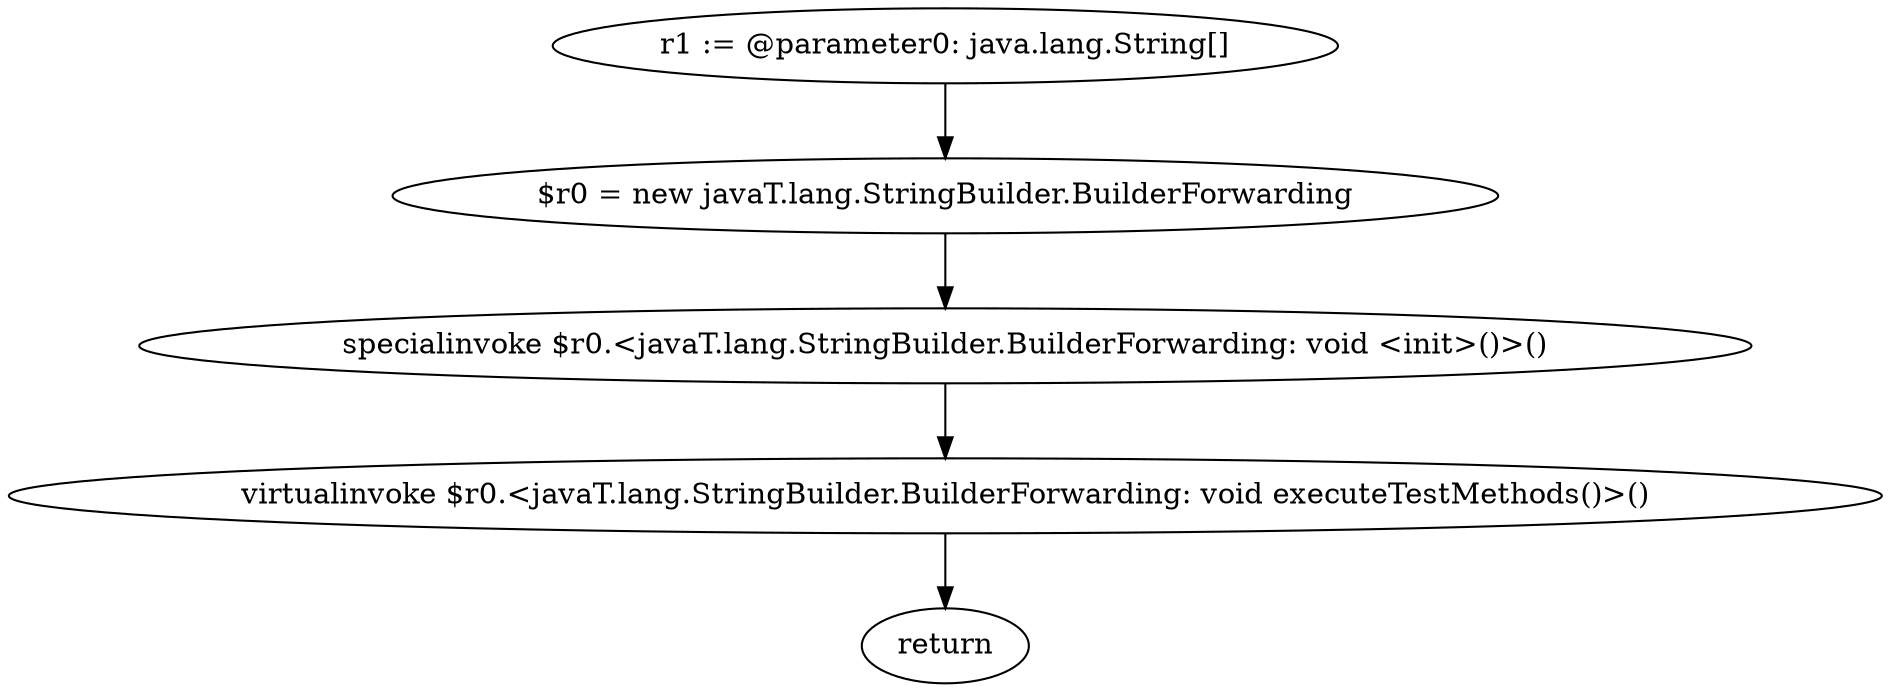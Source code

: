 digraph "unitGraph" {
    "r1 := @parameter0: java.lang.String[]"
    "$r0 = new javaT.lang.StringBuilder.BuilderForwarding"
    "specialinvoke $r0.<javaT.lang.StringBuilder.BuilderForwarding: void <init>()>()"
    "virtualinvoke $r0.<javaT.lang.StringBuilder.BuilderForwarding: void executeTestMethods()>()"
    "return"
    "r1 := @parameter0: java.lang.String[]"->"$r0 = new javaT.lang.StringBuilder.BuilderForwarding";
    "$r0 = new javaT.lang.StringBuilder.BuilderForwarding"->"specialinvoke $r0.<javaT.lang.StringBuilder.BuilderForwarding: void <init>()>()";
    "specialinvoke $r0.<javaT.lang.StringBuilder.BuilderForwarding: void <init>()>()"->"virtualinvoke $r0.<javaT.lang.StringBuilder.BuilderForwarding: void executeTestMethods()>()";
    "virtualinvoke $r0.<javaT.lang.StringBuilder.BuilderForwarding: void executeTestMethods()>()"->"return";
}
